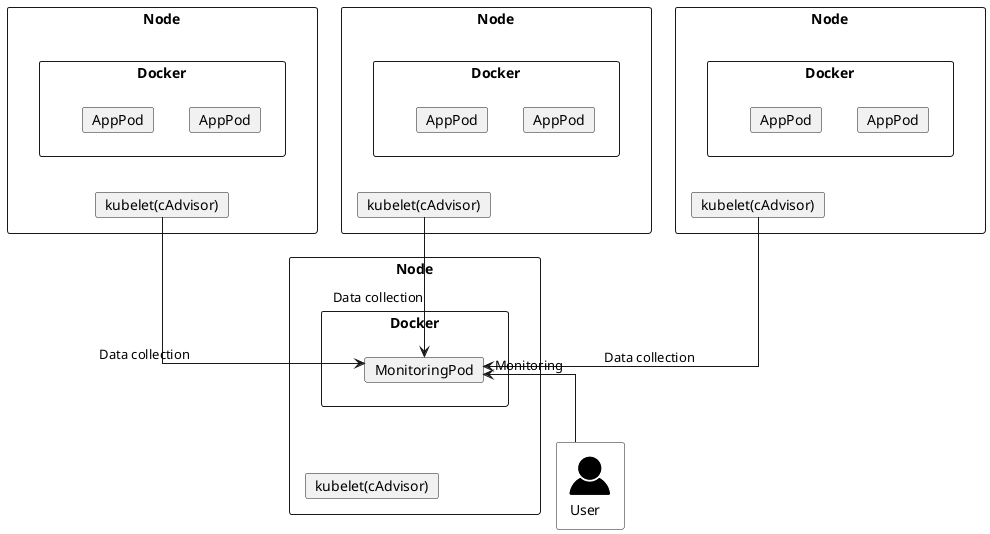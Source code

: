 @startuml

skinparam linetype ortho
!include <tupadr3/common>
!include <tupadr3/govicons/user>

rectangle "Node" as node1 {
	rectangle "Docker" as docker1 {
		card AppPod as appPod11
		card AppPod as appPod12
	}

	card "kubelet(cAdvisor)" as kubelet1
	docker1 -[hidden]d- kubelet1
}

rectangle "Node" as node2 {
	rectangle "Docker" as docker2 {
		card AppPod as appPod21
		card AppPod as appPod22
	}

	card "kubelet(cAdvisor)" as kubelet2
	docker2 -[hidden]d- kubelet2
}


rectangle "Node" as node3 {
	rectangle "Docker" as docker3 {
		card AppPod as appPod31
		card AppPod as appPod32
	}

	card "kubelet(cAdvisor)" as kubelet3
	docker3 -[hidden]d- kubelet3
}

rectangle "Node" as node4 {
	rectangle "Docker" as docker4 {
		card MonitoringPod
	}

	card "kubelet(cAdvisor)" as kubelet4
	docker4 -[hidden]d- kubelet4
}

GOV_USER(user, User) #White

kubelet1 -d-> MonitoringPod : Data collection
kubelet2 -d-> MonitoringPod : Data collection
kubelet3 -d-> MonitoringPod : Data collection

user -u-> MonitoringPod : Monitoring




@enduml